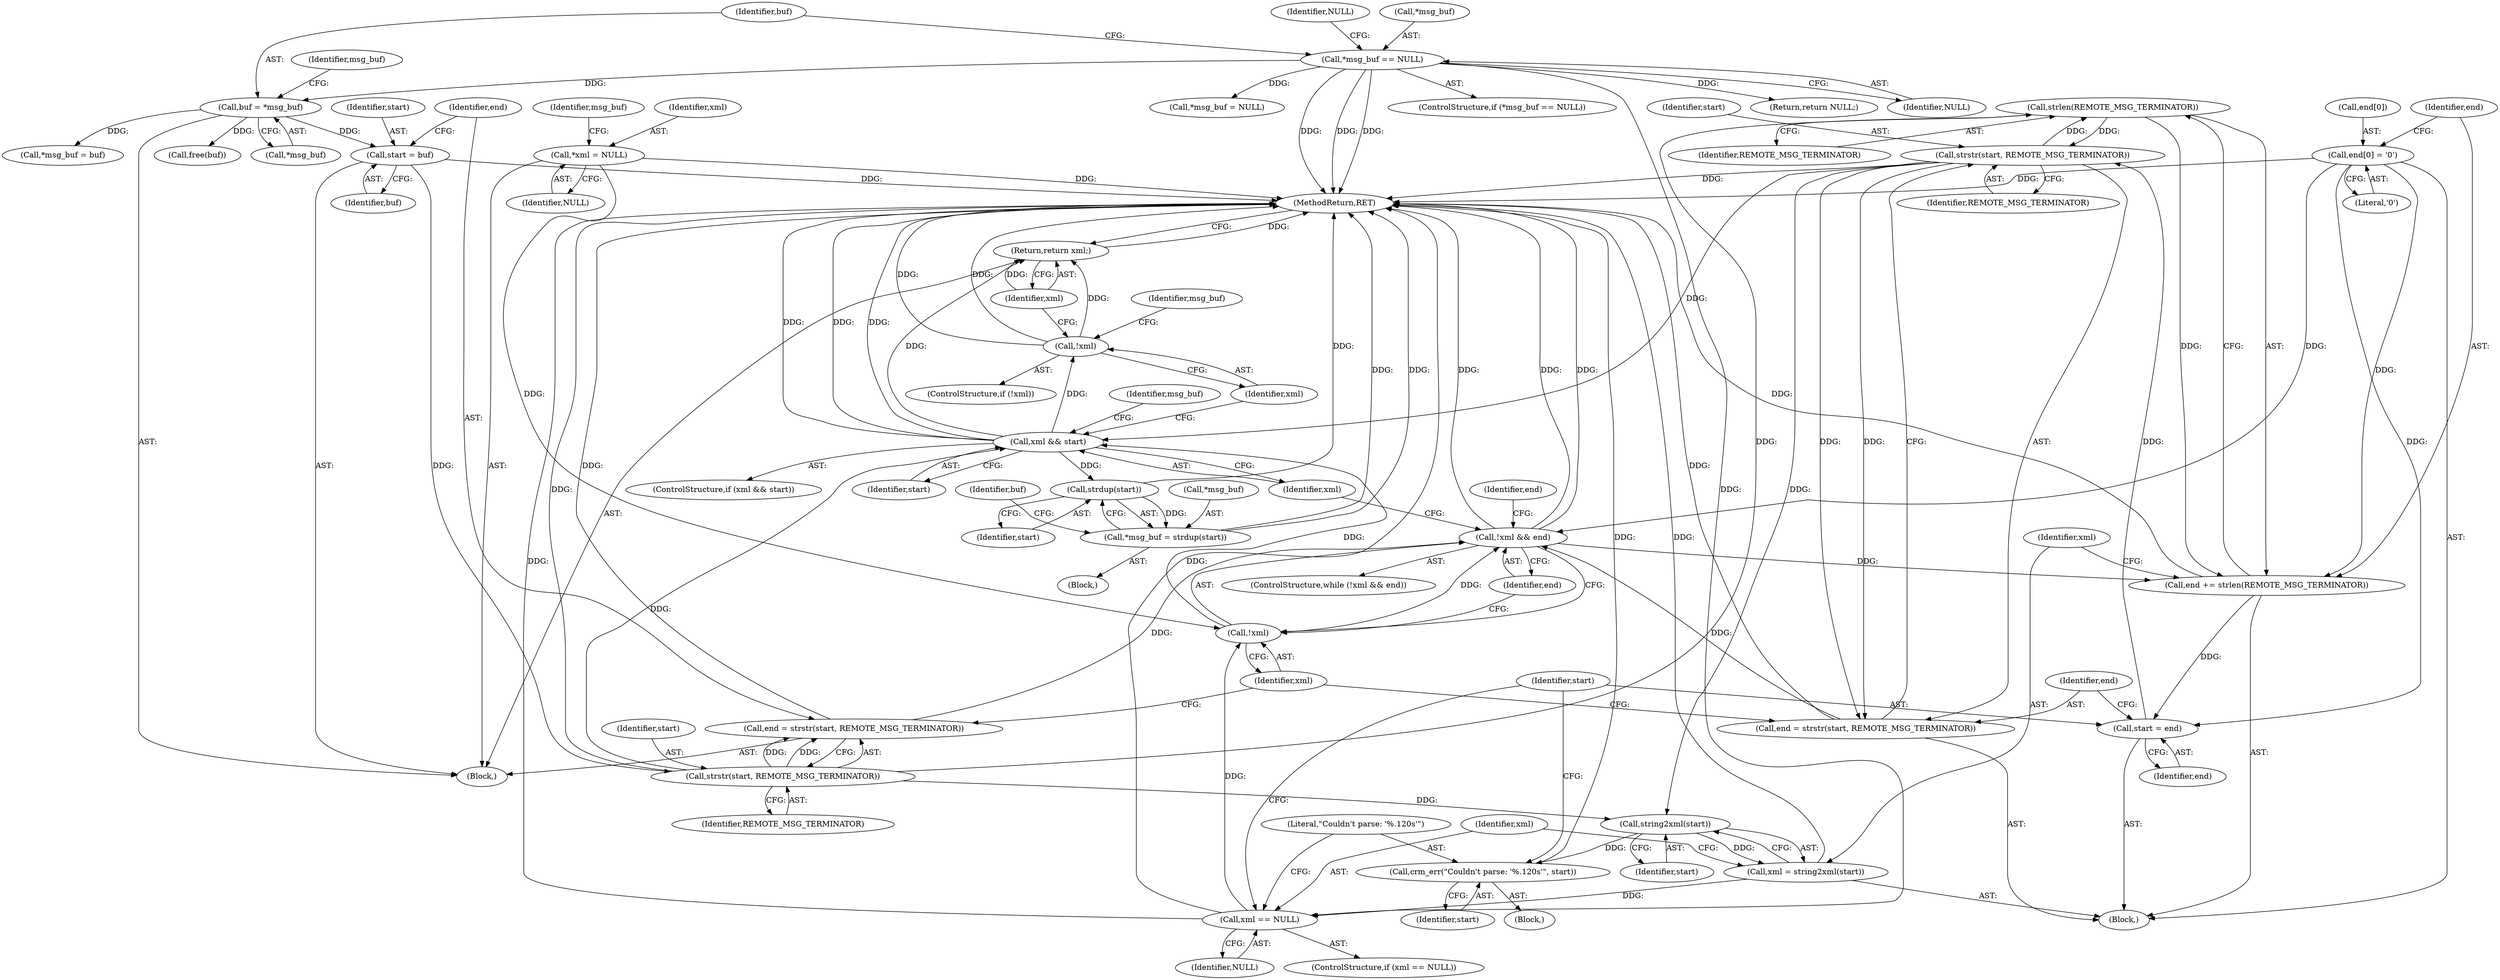 digraph "0_pacemaker_564f7cc2a51dcd2f28ab12a13394f31be5aa3c93_17@API" {
"1000167" [label="(Call,strlen(REMOTE_MSG_TERMINATOR))"];
"1000186" [label="(Call,strstr(start, REMOTE_MSG_TERMINATOR))"];
"1000181" [label="(Call,start = end)"];
"1000165" [label="(Call,end += strlen(REMOTE_MSG_TERMINATOR))"];
"1000167" [label="(Call,strlen(REMOTE_MSG_TERMINATOR))"];
"1000151" [label="(Call,strstr(start, REMOTE_MSG_TERMINATOR))"];
"1000146" [label="(Call,start = buf)"];
"1000138" [label="(Call,buf = *msg_buf)"];
"1000131" [label="(Call,*msg_buf == NULL)"];
"1000155" [label="(Call,!xml && end)"];
"1000156" [label="(Call,!xml)"];
"1000127" [label="(Call,*xml = NULL)"];
"1000174" [label="(Call,xml == NULL)"];
"1000169" [label="(Call,xml = string2xml(start))"];
"1000171" [label="(Call,string2xml(start))"];
"1000184" [label="(Call,end = strstr(start, REMOTE_MSG_TERMINATOR))"];
"1000149" [label="(Call,end = strstr(start, REMOTE_MSG_TERMINATOR))"];
"1000160" [label="(Call,end[0] = '\0')"];
"1000190" [label="(Call,xml && start)"];
"1000197" [label="(Call,strdup(start))"];
"1000194" [label="(Call,*msg_buf = strdup(start))"];
"1000203" [label="(Call,!xml)"];
"1000210" [label="(Return,return xml;)"];
"1000178" [label="(Call,crm_err(\"Couldn't parse: '%.120s'\", start))"];
"1000185" [label="(Identifier,end)"];
"1000160" [label="(Call,end[0] = '\0')"];
"1000166" [label="(Identifier,end)"];
"1000157" [label="(Identifier,xml)"];
"1000198" [label="(Identifier,start)"];
"1000138" [label="(Call,buf = *msg_buf)"];
"1000150" [label="(Identifier,end)"];
"1000129" [label="(Identifier,NULL)"];
"1000128" [label="(Identifier,xml)"];
"1000197" [label="(Call,strdup(start))"];
"1000156" [label="(Call,!xml)"];
"1000146" [label="(Call,start = buf)"];
"1000158" [label="(Identifier,end)"];
"1000191" [label="(Identifier,xml)"];
"1000187" [label="(Identifier,start)"];
"1000161" [label="(Call,end[0])"];
"1000142" [label="(Call,*msg_buf = NULL)"];
"1000175" [label="(Identifier,xml)"];
"1000127" [label="(Call,*xml = NULL)"];
"1000132" [label="(Call,*msg_buf)"];
"1000155" [label="(Call,!xml && end)"];
"1000162" [label="(Identifier,end)"];
"1000130" [label="(ControlStructure,if (*msg_buf == NULL))"];
"1000199" [label="(Call,free(buf))"];
"1000176" [label="(Identifier,NULL)"];
"1000194" [label="(Call,*msg_buf = strdup(start))"];
"1000169" [label="(Call,xml = string2xml(start))"];
"1000179" [label="(Literal,\"Couldn't parse: '%.120s'\")"];
"1000189" [label="(ControlStructure,if (xml && start))"];
"1000204" [label="(Identifier,xml)"];
"1000177" [label="(Block,)"];
"1000148" [label="(Identifier,buf)"];
"1000203" [label="(Call,!xml)"];
"1000136" [label="(Return,return NULL;)"];
"1000192" [label="(Identifier,start)"];
"1000211" [label="(Identifier,xml)"];
"1000170" [label="(Identifier,xml)"];
"1000165" [label="(Call,end += strlen(REMOTE_MSG_TERMINATOR))"];
"1000168" [label="(Identifier,REMOTE_MSG_TERMINATOR)"];
"1000140" [label="(Call,*msg_buf)"];
"1000188" [label="(Identifier,REMOTE_MSG_TERMINATOR)"];
"1000181" [label="(Call,start = end)"];
"1000154" [label="(ControlStructure,while (!xml && end))"];
"1000200" [label="(Identifier,buf)"];
"1000167" [label="(Call,strlen(REMOTE_MSG_TERMINATOR))"];
"1000134" [label="(Identifier,NULL)"];
"1000159" [label="(Block,)"];
"1000131" [label="(Call,*msg_buf == NULL)"];
"1000206" [label="(Call,*msg_buf = buf)"];
"1000174" [label="(Call,xml == NULL)"];
"1000196" [label="(Identifier,msg_buf)"];
"1000210" [label="(Return,return xml;)"];
"1000149" [label="(Call,end = strstr(start, REMOTE_MSG_TERMINATOR))"];
"1000133" [label="(Identifier,msg_buf)"];
"1000164" [label="(Literal,'\0')"];
"1000184" [label="(Call,end = strstr(start, REMOTE_MSG_TERMINATOR))"];
"1000190" [label="(Call,xml && start)"];
"1000182" [label="(Identifier,start)"];
"1000113" [label="(Block,)"];
"1000172" [label="(Identifier,start)"];
"1000178" [label="(Call,crm_err(\"Couldn't parse: '%.120s'\", start))"];
"1000173" [label="(ControlStructure,if (xml == NULL))"];
"1000195" [label="(Call,*msg_buf)"];
"1000186" [label="(Call,strstr(start, REMOTE_MSG_TERMINATOR))"];
"1000208" [label="(Identifier,msg_buf)"];
"1000153" [label="(Identifier,REMOTE_MSG_TERMINATOR)"];
"1000151" [label="(Call,strstr(start, REMOTE_MSG_TERMINATOR))"];
"1000147" [label="(Identifier,start)"];
"1000180" [label="(Identifier,start)"];
"1000183" [label="(Identifier,end)"];
"1000193" [label="(Block,)"];
"1000212" [label="(MethodReturn,RET)"];
"1000152" [label="(Identifier,start)"];
"1000139" [label="(Identifier,buf)"];
"1000144" [label="(Identifier,msg_buf)"];
"1000137" [label="(Identifier,NULL)"];
"1000171" [label="(Call,string2xml(start))"];
"1000202" [label="(ControlStructure,if (!xml))"];
"1000167" -> "1000165"  [label="AST: "];
"1000167" -> "1000168"  [label="CFG: "];
"1000168" -> "1000167"  [label="AST: "];
"1000165" -> "1000167"  [label="CFG: "];
"1000167" -> "1000165"  [label="DDG: "];
"1000186" -> "1000167"  [label="DDG: "];
"1000151" -> "1000167"  [label="DDG: "];
"1000167" -> "1000186"  [label="DDG: "];
"1000186" -> "1000184"  [label="AST: "];
"1000186" -> "1000188"  [label="CFG: "];
"1000187" -> "1000186"  [label="AST: "];
"1000188" -> "1000186"  [label="AST: "];
"1000184" -> "1000186"  [label="CFG: "];
"1000186" -> "1000212"  [label="DDG: "];
"1000186" -> "1000171"  [label="DDG: "];
"1000186" -> "1000184"  [label="DDG: "];
"1000186" -> "1000184"  [label="DDG: "];
"1000181" -> "1000186"  [label="DDG: "];
"1000186" -> "1000190"  [label="DDG: "];
"1000181" -> "1000159"  [label="AST: "];
"1000181" -> "1000183"  [label="CFG: "];
"1000182" -> "1000181"  [label="AST: "];
"1000183" -> "1000181"  [label="AST: "];
"1000185" -> "1000181"  [label="CFG: "];
"1000165" -> "1000181"  [label="DDG: "];
"1000160" -> "1000181"  [label="DDG: "];
"1000165" -> "1000159"  [label="AST: "];
"1000166" -> "1000165"  [label="AST: "];
"1000170" -> "1000165"  [label="CFG: "];
"1000165" -> "1000212"  [label="DDG: "];
"1000155" -> "1000165"  [label="DDG: "];
"1000160" -> "1000165"  [label="DDG: "];
"1000151" -> "1000149"  [label="AST: "];
"1000151" -> "1000153"  [label="CFG: "];
"1000152" -> "1000151"  [label="AST: "];
"1000153" -> "1000151"  [label="AST: "];
"1000149" -> "1000151"  [label="CFG: "];
"1000151" -> "1000212"  [label="DDG: "];
"1000151" -> "1000149"  [label="DDG: "];
"1000151" -> "1000149"  [label="DDG: "];
"1000146" -> "1000151"  [label="DDG: "];
"1000151" -> "1000171"  [label="DDG: "];
"1000151" -> "1000190"  [label="DDG: "];
"1000146" -> "1000113"  [label="AST: "];
"1000146" -> "1000148"  [label="CFG: "];
"1000147" -> "1000146"  [label="AST: "];
"1000148" -> "1000146"  [label="AST: "];
"1000150" -> "1000146"  [label="CFG: "];
"1000146" -> "1000212"  [label="DDG: "];
"1000138" -> "1000146"  [label="DDG: "];
"1000138" -> "1000113"  [label="AST: "];
"1000138" -> "1000140"  [label="CFG: "];
"1000139" -> "1000138"  [label="AST: "];
"1000140" -> "1000138"  [label="AST: "];
"1000144" -> "1000138"  [label="CFG: "];
"1000131" -> "1000138"  [label="DDG: "];
"1000138" -> "1000199"  [label="DDG: "];
"1000138" -> "1000206"  [label="DDG: "];
"1000131" -> "1000130"  [label="AST: "];
"1000131" -> "1000134"  [label="CFG: "];
"1000132" -> "1000131"  [label="AST: "];
"1000134" -> "1000131"  [label="AST: "];
"1000137" -> "1000131"  [label="CFG: "];
"1000139" -> "1000131"  [label="CFG: "];
"1000131" -> "1000212"  [label="DDG: "];
"1000131" -> "1000212"  [label="DDG: "];
"1000131" -> "1000212"  [label="DDG: "];
"1000131" -> "1000136"  [label="DDG: "];
"1000131" -> "1000142"  [label="DDG: "];
"1000131" -> "1000174"  [label="DDG: "];
"1000155" -> "1000154"  [label="AST: "];
"1000155" -> "1000156"  [label="CFG: "];
"1000155" -> "1000158"  [label="CFG: "];
"1000156" -> "1000155"  [label="AST: "];
"1000158" -> "1000155"  [label="AST: "];
"1000162" -> "1000155"  [label="CFG: "];
"1000191" -> "1000155"  [label="CFG: "];
"1000155" -> "1000212"  [label="DDG: "];
"1000155" -> "1000212"  [label="DDG: "];
"1000155" -> "1000212"  [label="DDG: "];
"1000156" -> "1000155"  [label="DDG: "];
"1000184" -> "1000155"  [label="DDG: "];
"1000149" -> "1000155"  [label="DDG: "];
"1000160" -> "1000155"  [label="DDG: "];
"1000156" -> "1000157"  [label="CFG: "];
"1000157" -> "1000156"  [label="AST: "];
"1000158" -> "1000156"  [label="CFG: "];
"1000127" -> "1000156"  [label="DDG: "];
"1000174" -> "1000156"  [label="DDG: "];
"1000156" -> "1000190"  [label="DDG: "];
"1000127" -> "1000113"  [label="AST: "];
"1000127" -> "1000129"  [label="CFG: "];
"1000128" -> "1000127"  [label="AST: "];
"1000129" -> "1000127"  [label="AST: "];
"1000133" -> "1000127"  [label="CFG: "];
"1000127" -> "1000212"  [label="DDG: "];
"1000174" -> "1000173"  [label="AST: "];
"1000174" -> "1000176"  [label="CFG: "];
"1000175" -> "1000174"  [label="AST: "];
"1000176" -> "1000174"  [label="AST: "];
"1000179" -> "1000174"  [label="CFG: "];
"1000182" -> "1000174"  [label="CFG: "];
"1000174" -> "1000212"  [label="DDG: "];
"1000174" -> "1000212"  [label="DDG: "];
"1000169" -> "1000174"  [label="DDG: "];
"1000169" -> "1000159"  [label="AST: "];
"1000169" -> "1000171"  [label="CFG: "];
"1000170" -> "1000169"  [label="AST: "];
"1000171" -> "1000169"  [label="AST: "];
"1000175" -> "1000169"  [label="CFG: "];
"1000169" -> "1000212"  [label="DDG: "];
"1000171" -> "1000169"  [label="DDG: "];
"1000171" -> "1000172"  [label="CFG: "];
"1000172" -> "1000171"  [label="AST: "];
"1000171" -> "1000178"  [label="DDG: "];
"1000184" -> "1000159"  [label="AST: "];
"1000185" -> "1000184"  [label="AST: "];
"1000157" -> "1000184"  [label="CFG: "];
"1000184" -> "1000212"  [label="DDG: "];
"1000149" -> "1000113"  [label="AST: "];
"1000150" -> "1000149"  [label="AST: "];
"1000157" -> "1000149"  [label="CFG: "];
"1000149" -> "1000212"  [label="DDG: "];
"1000160" -> "1000159"  [label="AST: "];
"1000160" -> "1000164"  [label="CFG: "];
"1000161" -> "1000160"  [label="AST: "];
"1000164" -> "1000160"  [label="AST: "];
"1000166" -> "1000160"  [label="CFG: "];
"1000160" -> "1000212"  [label="DDG: "];
"1000190" -> "1000189"  [label="AST: "];
"1000190" -> "1000191"  [label="CFG: "];
"1000190" -> "1000192"  [label="CFG: "];
"1000191" -> "1000190"  [label="AST: "];
"1000192" -> "1000190"  [label="AST: "];
"1000196" -> "1000190"  [label="CFG: "];
"1000204" -> "1000190"  [label="CFG: "];
"1000190" -> "1000212"  [label="DDG: "];
"1000190" -> "1000212"  [label="DDG: "];
"1000190" -> "1000212"  [label="DDG: "];
"1000190" -> "1000197"  [label="DDG: "];
"1000190" -> "1000203"  [label="DDG: "];
"1000190" -> "1000210"  [label="DDG: "];
"1000197" -> "1000194"  [label="AST: "];
"1000197" -> "1000198"  [label="CFG: "];
"1000198" -> "1000197"  [label="AST: "];
"1000194" -> "1000197"  [label="CFG: "];
"1000197" -> "1000212"  [label="DDG: "];
"1000197" -> "1000194"  [label="DDG: "];
"1000194" -> "1000193"  [label="AST: "];
"1000195" -> "1000194"  [label="AST: "];
"1000200" -> "1000194"  [label="CFG: "];
"1000194" -> "1000212"  [label="DDG: "];
"1000194" -> "1000212"  [label="DDG: "];
"1000203" -> "1000202"  [label="AST: "];
"1000203" -> "1000204"  [label="CFG: "];
"1000204" -> "1000203"  [label="AST: "];
"1000208" -> "1000203"  [label="CFG: "];
"1000211" -> "1000203"  [label="CFG: "];
"1000203" -> "1000212"  [label="DDG: "];
"1000203" -> "1000212"  [label="DDG: "];
"1000203" -> "1000210"  [label="DDG: "];
"1000210" -> "1000113"  [label="AST: "];
"1000210" -> "1000211"  [label="CFG: "];
"1000211" -> "1000210"  [label="AST: "];
"1000212" -> "1000210"  [label="CFG: "];
"1000210" -> "1000212"  [label="DDG: "];
"1000211" -> "1000210"  [label="DDG: "];
"1000178" -> "1000177"  [label="AST: "];
"1000178" -> "1000180"  [label="CFG: "];
"1000179" -> "1000178"  [label="AST: "];
"1000180" -> "1000178"  [label="AST: "];
"1000182" -> "1000178"  [label="CFG: "];
"1000178" -> "1000212"  [label="DDG: "];
}
